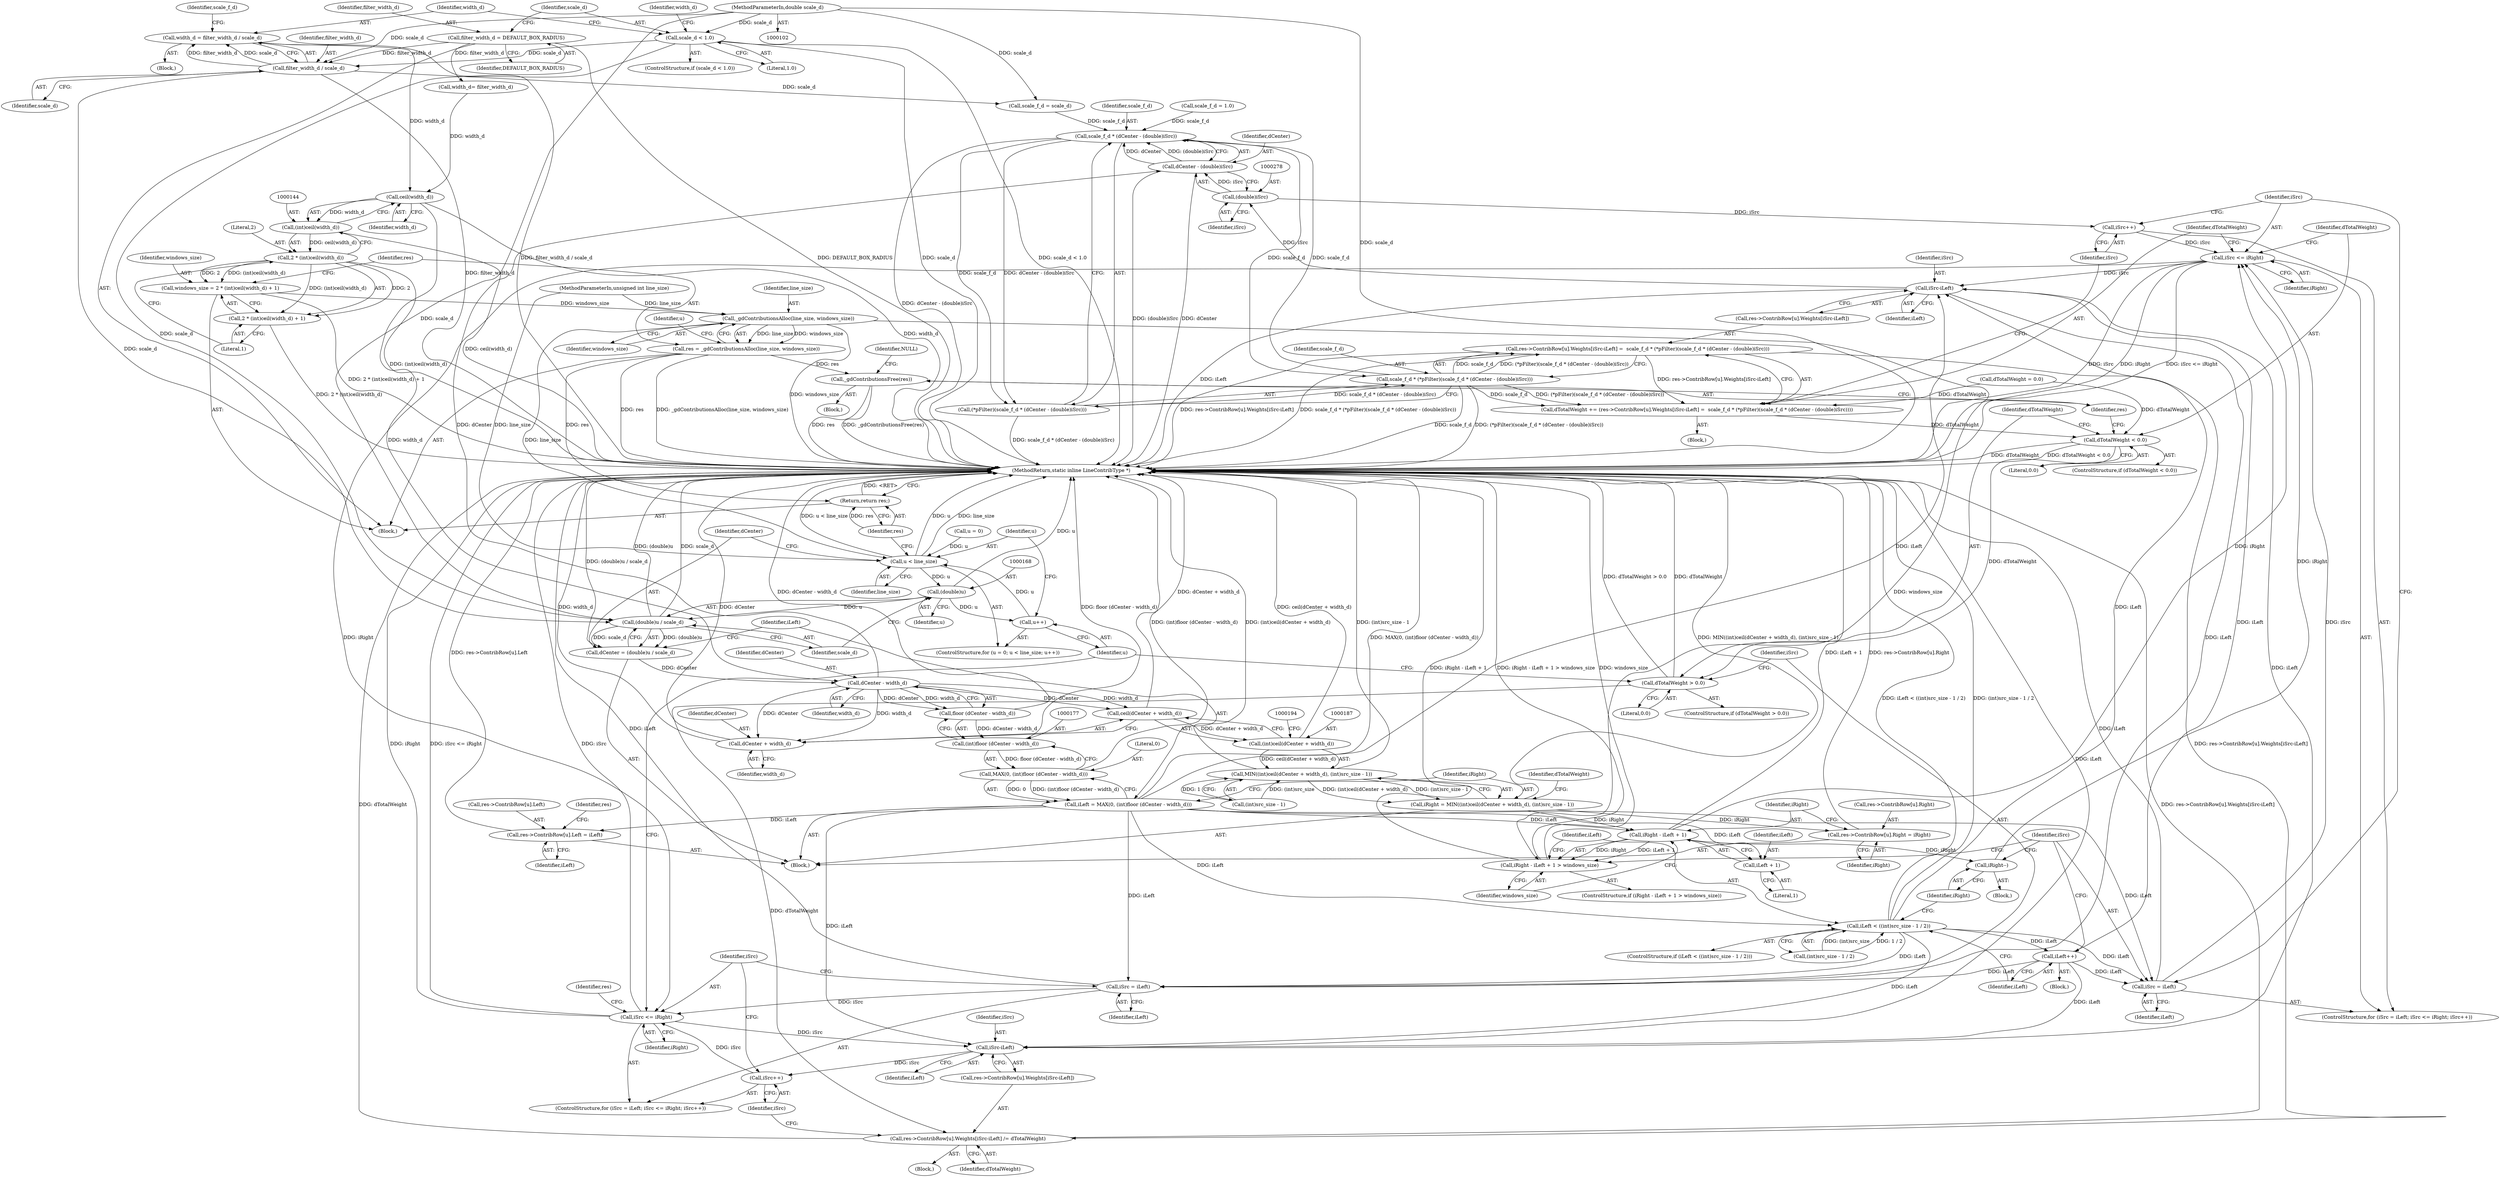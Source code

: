 digraph "1_libgd_4f65a3e4eedaffa1efcf9ee1eb08f0b504fbc31a@integer" {
"1000125" [label="(Call,width_d = filter_width_d / scale_d)"];
"1000127" [label="(Call,filter_width_d / scale_d)"];
"1000114" [label="(Call,filter_width_d = DEFAULT_BOX_RADIUS)"];
"1000121" [label="(Call,scale_d < 1.0)"];
"1000105" [label="(MethodParameterIn,double scale_d)"];
"1000145" [label="(Call,ceil(width_d))"];
"1000143" [label="(Call,(int)ceil(width_d))"];
"1000141" [label="(Call,2 * (int)ceil(width_d))"];
"1000138" [label="(Call,windows_size = 2 * (int)ceil(width_d) + 1)"];
"1000150" [label="(Call,_gdContributionsAlloc(line_size, windows_size))"];
"1000148" [label="(Call,res = _gdContributionsAlloc(line_size, windows_size))"];
"1000285" [label="(Call,_gdContributionsFree(res))"];
"1000317" [label="(Return,return res;)"];
"1000157" [label="(Call,u < line_size)"];
"1000167" [label="(Call,(double)u)"];
"1000160" [label="(Call,u++)"];
"1000166" [label="(Call,(double)u / scale_d)"];
"1000164" [label="(Call,dCenter = (double)u / scale_d)"];
"1000179" [label="(Call,dCenter - width_d)"];
"1000178" [label="(Call,floor (dCenter - width_d))"];
"1000176" [label="(Call,(int)floor (dCenter - width_d))"];
"1000174" [label="(Call,MAX(0, (int)floor (dCenter - width_d)))"];
"1000172" [label="(Call,iLeft = MAX(0, (int)floor (dCenter - width_d)))"];
"1000202" [label="(Call,res->ContribRow[u].Left = iLeft)"];
"1000222" [label="(Call,iRight - iLeft + 1)"];
"1000221" [label="(Call,iRight - iLeft + 1 > windows_size)"];
"1000244" [label="(Call,iRight--)"];
"1000250" [label="(Call,iSrc <= iRight)"];
"1000267" [label="(Call,iSrc-iLeft)"];
"1000277" [label="(Call,(double)iSrc)"];
"1000253" [label="(Call,iSrc++)"];
"1000275" [label="(Call,dCenter - (double)iSrc)"];
"1000273" [label="(Call,scale_f_d * (dCenter - (double)iSrc))"];
"1000270" [label="(Call,scale_f_d * (*pFilter)(scale_f_d * (dCenter - (double)iSrc)))"];
"1000256" [label="(Call,dTotalWeight += (res->ContribRow[u].Weights[iSrc-iLeft] =  scale_f_d * (*pFilter)(scale_f_d * (dCenter - (double)iSrc))))"];
"1000281" [label="(Call,dTotalWeight < 0.0)"];
"1000290" [label="(Call,dTotalWeight > 0.0)"];
"1000304" [label="(Call,res->ContribRow[u].Weights[iSrc-iLeft] /= dTotalWeight)"];
"1000258" [label="(Call,res->ContribRow[u].Weights[iSrc-iLeft] =  scale_f_d * (*pFilter)(scale_f_d * (dCenter - (double)iSrc)))"];
"1000272" [label="(Call,(*pFilter)(scale_f_d * (dCenter - (double)iSrc)))"];
"1000295" [label="(Call,iSrc = iLeft)"];
"1000298" [label="(Call,iSrc <= iRight)"];
"1000313" [label="(Call,iSrc-iLeft)"];
"1000301" [label="(Call,iSrc++)"];
"1000224" [label="(Call,iLeft + 1)"];
"1000230" [label="(Call,iLeft < ((int)src_size - 1 / 2))"];
"1000240" [label="(Call,iLeft++)"];
"1000247" [label="(Call,iSrc = iLeft)"];
"1000188" [label="(Call,ceil(dCenter + width_d))"];
"1000186" [label="(Call,(int)ceil(dCenter + width_d))"];
"1000185" [label="(Call,MIN((int)ceil(dCenter + width_d), (int)src_size - 1))"];
"1000183" [label="(Call,iRight = MIN((int)ceil(dCenter + width_d), (int)src_size - 1))"];
"1000211" [label="(Call,res->ContribRow[u].Right = iRight)"];
"1000189" [label="(Call,dCenter + width_d)"];
"1000140" [label="(Call,2 * (int)ceil(width_d) + 1)"];
"1000281" [label="(Call,dTotalWeight < 0.0)"];
"1000222" [label="(Call,iRight - iLeft + 1)"];
"1000273" [label="(Call,scale_f_d * (dCenter - (double)iSrc))"];
"1000188" [label="(Call,ceil(dCenter + width_d))"];
"1000240" [label="(Call,iLeft++)"];
"1000116" [label="(Identifier,DEFAULT_BOX_RADIUS)"];
"1000192" [label="(Call,(int)src_size - 1)"];
"1000303" [label="(Block,)"];
"1000183" [label="(Call,iRight = MIN((int)ceil(dCenter + width_d), (int)src_size - 1))"];
"1000219" [label="(Identifier,iRight)"];
"1000291" [label="(Identifier,dTotalWeight)"];
"1000199" [label="(Identifier,dTotalWeight)"];
"1000125" [label="(Call,width_d = filter_width_d / scale_d)"];
"1000285" [label="(Call,_gdContributionsFree(res))"];
"1000186" [label="(Call,(int)ceil(dCenter + width_d))"];
"1000105" [label="(MethodParameterIn,double scale_d)"];
"1000257" [label="(Identifier,dTotalWeight)"];
"1000302" [label="(Identifier,iSrc)"];
"1000231" [label="(Identifier,iLeft)"];
"1000110" [label="(Call,scale_f_d = 1.0)"];
"1000300" [label="(Identifier,iRight)"];
"1000270" [label="(Call,scale_f_d * (*pFilter)(scale_f_d * (dCenter - (double)iSrc)))"];
"1000309" [label="(Identifier,res)"];
"1000166" [label="(Call,(double)u / scale_d)"];
"1000202" [label="(Call,res->ContribRow[u].Left = iLeft)"];
"1000140" [label="(Call,2 * (int)ceil(width_d) + 1)"];
"1000128" [label="(Identifier,filter_width_d)"];
"1000227" [label="(Identifier,windows_size)"];
"1000172" [label="(Call,iLeft = MAX(0, (int)floor (dCenter - width_d)))"];
"1000271" [label="(Identifier,scale_f_d)"];
"1000290" [label="(Call,dTotalWeight > 0.0)"];
"1000211" [label="(Call,res->ContribRow[u].Right = iRight)"];
"1000256" [label="(Call,dTotalWeight += (res->ContribRow[u].Weights[iSrc-iLeft] =  scale_f_d * (*pFilter)(scale_f_d * (dCenter - (double)iSrc))))"];
"1000143" [label="(Call,(int)ceil(width_d))"];
"1000230" [label="(Call,iLeft < ((int)src_size - 1 / 2))"];
"1000250" [label="(Call,iSrc <= iRight)"];
"1000232" [label="(Call,(int)src_size - 1 / 2)"];
"1000280" [label="(ControlStructure,if (dTotalWeight < 0.0))"];
"1000304" [label="(Call,res->ContribRow[u].Weights[iSrc-iLeft] /= dTotalWeight)"];
"1000314" [label="(Identifier,iSrc)"];
"1000131" [label="(Identifier,scale_f_d)"];
"1000258" [label="(Call,res->ContribRow[u].Weights[iSrc-iLeft] =  scale_f_d * (*pFilter)(scale_f_d * (dCenter - (double)iSrc)))"];
"1000180" [label="(Identifier,dCenter)"];
"1000292" [label="(Literal,0.0)"];
"1000282" [label="(Identifier,dTotalWeight)"];
"1000127" [label="(Call,filter_width_d / scale_d)"];
"1000269" [label="(Identifier,iLeft)"];
"1000241" [label="(Identifier,iLeft)"];
"1000239" [label="(Block,)"];
"1000151" [label="(Identifier,line_size)"];
"1000121" [label="(Call,scale_d < 1.0)"];
"1000255" [label="(Block,)"];
"1000286" [label="(Identifier,res)"];
"1000318" [label="(Identifier,res)"];
"1000246" [label="(ControlStructure,for (iSrc = iLeft; iSrc <= iRight; iSrc++))"];
"1000316" [label="(Identifier,dTotalWeight)"];
"1000289" [label="(ControlStructure,if (dTotalWeight > 0.0))"];
"1000181" [label="(Identifier,width_d)"];
"1000223" [label="(Identifier,iRight)"];
"1000185" [label="(Call,MIN((int)ceil(dCenter + width_d), (int)src_size - 1))"];
"1000249" [label="(Identifier,iLeft)"];
"1000274" [label="(Identifier,scale_f_d)"];
"1000162" [label="(Block,)"];
"1000276" [label="(Identifier,dCenter)"];
"1000135" [label="(Call,width_d= filter_width_d)"];
"1000294" [label="(ControlStructure,for (iSrc = iLeft; iSrc <= iRight; iSrc++))"];
"1000165" [label="(Identifier,dCenter)"];
"1000215" [label="(Identifier,res)"];
"1000164" [label="(Call,dCenter = (double)u / scale_d)"];
"1000267" [label="(Call,iSrc-iLeft)"];
"1000243" [label="(Block,)"];
"1000288" [label="(Identifier,NULL)"];
"1000147" [label="(Literal,1)"];
"1000317" [label="(Return,return res;)"];
"1000284" [label="(Block,)"];
"1000149" [label="(Identifier,res)"];
"1000244" [label="(Call,iRight--)"];
"1000248" [label="(Identifier,iSrc)"];
"1000170" [label="(Identifier,scale_d)"];
"1000254" [label="(Identifier,iSrc)"];
"1000190" [label="(Identifier,dCenter)"];
"1000301" [label="(Call,iSrc++)"];
"1000174" [label="(Call,MAX(0, (int)floor (dCenter - width_d)))"];
"1000158" [label="(Identifier,u)"];
"1000129" [label="(Identifier,scale_d)"];
"1000114" [label="(Call,filter_width_d = DEFAULT_BOX_RADIUS)"];
"1000178" [label="(Call,floor (dCenter - width_d))"];
"1000124" [label="(Block,)"];
"1000138" [label="(Call,windows_size = 2 * (int)ceil(width_d) + 1)"];
"1000272" [label="(Call,(*pFilter)(scale_f_d * (dCenter - (double)iSrc)))"];
"1000142" [label="(Literal,2)"];
"1000295" [label="(Call,iSrc = iLeft)"];
"1000169" [label="(Identifier,u)"];
"1000251" [label="(Identifier,iSrc)"];
"1000298" [label="(Call,iSrc <= iRight)"];
"1000226" [label="(Literal,1)"];
"1000115" [label="(Identifier,filter_width_d)"];
"1000176" [label="(Call,(int)floor (dCenter - width_d))"];
"1000299" [label="(Identifier,iSrc)"];
"1000283" [label="(Literal,0.0)"];
"1000210" [label="(Identifier,iLeft)"];
"1000203" [label="(Call,res->ContribRow[u].Left)"];
"1000120" [label="(ControlStructure,if (scale_d < 1.0))"];
"1000161" [label="(Identifier,u)"];
"1000122" [label="(Identifier,scale_d)"];
"1000139" [label="(Identifier,windows_size)"];
"1000150" [label="(Call,_gdContributionsAlloc(line_size, windows_size))"];
"1000253" [label="(Call,iSrc++)"];
"1000305" [label="(Call,res->ContribRow[u].Weights[iSrc-iLeft])"];
"1000319" [label="(MethodReturn,static inline LineContribType *)"];
"1000167" [label="(Call,(double)u)"];
"1000145" [label="(Call,ceil(width_d))"];
"1000268" [label="(Identifier,iSrc)"];
"1000296" [label="(Identifier,iSrc)"];
"1000220" [label="(ControlStructure,if (iRight - iLeft + 1 > windows_size))"];
"1000245" [label="(Identifier,iRight)"];
"1000103" [label="(MethodParameterIn,unsigned int line_size)"];
"1000153" [label="(ControlStructure,for (u = 0; u < line_size; u++))"];
"1000313" [label="(Call,iSrc-iLeft)"];
"1000157" [label="(Call,u < line_size)"];
"1000123" [label="(Literal,1.0)"];
"1000107" [label="(Block,)"];
"1000136" [label="(Identifier,width_d)"];
"1000155" [label="(Identifier,u)"];
"1000252" [label="(Identifier,iRight)"];
"1000148" [label="(Call,res = _gdContributionsAlloc(line_size, windows_size))"];
"1000212" [label="(Call,res->ContribRow[u].Right)"];
"1000126" [label="(Identifier,width_d)"];
"1000159" [label="(Identifier,line_size)"];
"1000184" [label="(Identifier,iRight)"];
"1000221" [label="(Call,iRight - iLeft + 1 > windows_size)"];
"1000315" [label="(Identifier,iLeft)"];
"1000229" [label="(ControlStructure,if (iLeft < ((int)src_size - 1 / 2)))"];
"1000152" [label="(Identifier,windows_size)"];
"1000189" [label="(Call,dCenter + width_d)"];
"1000225" [label="(Identifier,iLeft)"];
"1000275" [label="(Call,dCenter - (double)iSrc)"];
"1000141" [label="(Call,2 * (int)ceil(width_d))"];
"1000247" [label="(Call,iSrc = iLeft)"];
"1000173" [label="(Identifier,iLeft)"];
"1000259" [label="(Call,res->ContribRow[u].Weights[iSrc-iLeft])"];
"1000224" [label="(Call,iLeft + 1)"];
"1000279" [label="(Identifier,iSrc)"];
"1000198" [label="(Call,dTotalWeight = 0.0)"];
"1000297" [label="(Identifier,iLeft)"];
"1000179" [label="(Call,dCenter - width_d)"];
"1000191" [label="(Identifier,width_d)"];
"1000160" [label="(Call,u++)"];
"1000130" [label="(Call,scale_f_d = scale_d)"];
"1000175" [label="(Literal,0)"];
"1000146" [label="(Identifier,width_d)"];
"1000154" [label="(Call,u = 0)"];
"1000277" [label="(Call,(double)iSrc)"];
"1000125" -> "1000124"  [label="AST: "];
"1000125" -> "1000127"  [label="CFG: "];
"1000126" -> "1000125"  [label="AST: "];
"1000127" -> "1000125"  [label="AST: "];
"1000131" -> "1000125"  [label="CFG: "];
"1000125" -> "1000319"  [label="DDG: filter_width_d / scale_d"];
"1000127" -> "1000125"  [label="DDG: filter_width_d"];
"1000127" -> "1000125"  [label="DDG: scale_d"];
"1000125" -> "1000145"  [label="DDG: width_d"];
"1000127" -> "1000129"  [label="CFG: "];
"1000128" -> "1000127"  [label="AST: "];
"1000129" -> "1000127"  [label="AST: "];
"1000127" -> "1000319"  [label="DDG: filter_width_d"];
"1000114" -> "1000127"  [label="DDG: filter_width_d"];
"1000121" -> "1000127"  [label="DDG: scale_d"];
"1000105" -> "1000127"  [label="DDG: scale_d"];
"1000127" -> "1000130"  [label="DDG: scale_d"];
"1000127" -> "1000166"  [label="DDG: scale_d"];
"1000114" -> "1000107"  [label="AST: "];
"1000114" -> "1000116"  [label="CFG: "];
"1000115" -> "1000114"  [label="AST: "];
"1000116" -> "1000114"  [label="AST: "];
"1000122" -> "1000114"  [label="CFG: "];
"1000114" -> "1000319"  [label="DDG: DEFAULT_BOX_RADIUS"];
"1000114" -> "1000135"  [label="DDG: filter_width_d"];
"1000121" -> "1000120"  [label="AST: "];
"1000121" -> "1000123"  [label="CFG: "];
"1000122" -> "1000121"  [label="AST: "];
"1000123" -> "1000121"  [label="AST: "];
"1000126" -> "1000121"  [label="CFG: "];
"1000136" -> "1000121"  [label="CFG: "];
"1000121" -> "1000319"  [label="DDG: scale_d < 1.0"];
"1000121" -> "1000319"  [label="DDG: scale_d"];
"1000105" -> "1000121"  [label="DDG: scale_d"];
"1000121" -> "1000166"  [label="DDG: scale_d"];
"1000105" -> "1000102"  [label="AST: "];
"1000105" -> "1000319"  [label="DDG: scale_d"];
"1000105" -> "1000130"  [label="DDG: scale_d"];
"1000105" -> "1000166"  [label="DDG: scale_d"];
"1000145" -> "1000143"  [label="AST: "];
"1000145" -> "1000146"  [label="CFG: "];
"1000146" -> "1000145"  [label="AST: "];
"1000143" -> "1000145"  [label="CFG: "];
"1000145" -> "1000319"  [label="DDG: width_d"];
"1000145" -> "1000143"  [label="DDG: width_d"];
"1000135" -> "1000145"  [label="DDG: width_d"];
"1000145" -> "1000179"  [label="DDG: width_d"];
"1000143" -> "1000141"  [label="AST: "];
"1000144" -> "1000143"  [label="AST: "];
"1000141" -> "1000143"  [label="CFG: "];
"1000143" -> "1000319"  [label="DDG: ceil(width_d)"];
"1000143" -> "1000141"  [label="DDG: ceil(width_d)"];
"1000141" -> "1000140"  [label="AST: "];
"1000142" -> "1000141"  [label="AST: "];
"1000147" -> "1000141"  [label="CFG: "];
"1000141" -> "1000319"  [label="DDG: (int)ceil(width_d)"];
"1000141" -> "1000138"  [label="DDG: 2"];
"1000141" -> "1000138"  [label="DDG: (int)ceil(width_d)"];
"1000141" -> "1000140"  [label="DDG: 2"];
"1000141" -> "1000140"  [label="DDG: (int)ceil(width_d)"];
"1000138" -> "1000107"  [label="AST: "];
"1000138" -> "1000140"  [label="CFG: "];
"1000139" -> "1000138"  [label="AST: "];
"1000140" -> "1000138"  [label="AST: "];
"1000149" -> "1000138"  [label="CFG: "];
"1000138" -> "1000319"  [label="DDG: 2 * (int)ceil(width_d) + 1"];
"1000138" -> "1000150"  [label="DDG: windows_size"];
"1000150" -> "1000148"  [label="AST: "];
"1000150" -> "1000152"  [label="CFG: "];
"1000151" -> "1000150"  [label="AST: "];
"1000152" -> "1000150"  [label="AST: "];
"1000148" -> "1000150"  [label="CFG: "];
"1000150" -> "1000319"  [label="DDG: windows_size"];
"1000150" -> "1000148"  [label="DDG: line_size"];
"1000150" -> "1000148"  [label="DDG: windows_size"];
"1000103" -> "1000150"  [label="DDG: line_size"];
"1000150" -> "1000157"  [label="DDG: line_size"];
"1000150" -> "1000221"  [label="DDG: windows_size"];
"1000148" -> "1000107"  [label="AST: "];
"1000149" -> "1000148"  [label="AST: "];
"1000155" -> "1000148"  [label="CFG: "];
"1000148" -> "1000319"  [label="DDG: res"];
"1000148" -> "1000319"  [label="DDG: _gdContributionsAlloc(line_size, windows_size)"];
"1000148" -> "1000285"  [label="DDG: res"];
"1000148" -> "1000317"  [label="DDG: res"];
"1000285" -> "1000284"  [label="AST: "];
"1000285" -> "1000286"  [label="CFG: "];
"1000286" -> "1000285"  [label="AST: "];
"1000288" -> "1000285"  [label="CFG: "];
"1000285" -> "1000319"  [label="DDG: res"];
"1000285" -> "1000319"  [label="DDG: _gdContributionsFree(res)"];
"1000317" -> "1000107"  [label="AST: "];
"1000317" -> "1000318"  [label="CFG: "];
"1000318" -> "1000317"  [label="AST: "];
"1000319" -> "1000317"  [label="CFG: "];
"1000317" -> "1000319"  [label="DDG: <RET>"];
"1000318" -> "1000317"  [label="DDG: res"];
"1000157" -> "1000153"  [label="AST: "];
"1000157" -> "1000159"  [label="CFG: "];
"1000158" -> "1000157"  [label="AST: "];
"1000159" -> "1000157"  [label="AST: "];
"1000165" -> "1000157"  [label="CFG: "];
"1000318" -> "1000157"  [label="CFG: "];
"1000157" -> "1000319"  [label="DDG: u < line_size"];
"1000157" -> "1000319"  [label="DDG: line_size"];
"1000157" -> "1000319"  [label="DDG: u"];
"1000154" -> "1000157"  [label="DDG: u"];
"1000160" -> "1000157"  [label="DDG: u"];
"1000103" -> "1000157"  [label="DDG: line_size"];
"1000157" -> "1000167"  [label="DDG: u"];
"1000167" -> "1000166"  [label="AST: "];
"1000167" -> "1000169"  [label="CFG: "];
"1000168" -> "1000167"  [label="AST: "];
"1000169" -> "1000167"  [label="AST: "];
"1000170" -> "1000167"  [label="CFG: "];
"1000167" -> "1000319"  [label="DDG: u"];
"1000167" -> "1000160"  [label="DDG: u"];
"1000167" -> "1000166"  [label="DDG: u"];
"1000160" -> "1000153"  [label="AST: "];
"1000160" -> "1000161"  [label="CFG: "];
"1000161" -> "1000160"  [label="AST: "];
"1000158" -> "1000160"  [label="CFG: "];
"1000166" -> "1000164"  [label="AST: "];
"1000166" -> "1000170"  [label="CFG: "];
"1000170" -> "1000166"  [label="AST: "];
"1000164" -> "1000166"  [label="CFG: "];
"1000166" -> "1000319"  [label="DDG: (double)u"];
"1000166" -> "1000319"  [label="DDG: scale_d"];
"1000166" -> "1000164"  [label="DDG: (double)u"];
"1000166" -> "1000164"  [label="DDG: scale_d"];
"1000164" -> "1000162"  [label="AST: "];
"1000165" -> "1000164"  [label="AST: "];
"1000173" -> "1000164"  [label="CFG: "];
"1000164" -> "1000319"  [label="DDG: (double)u / scale_d"];
"1000164" -> "1000179"  [label="DDG: dCenter"];
"1000179" -> "1000178"  [label="AST: "];
"1000179" -> "1000181"  [label="CFG: "];
"1000180" -> "1000179"  [label="AST: "];
"1000181" -> "1000179"  [label="AST: "];
"1000178" -> "1000179"  [label="CFG: "];
"1000179" -> "1000178"  [label="DDG: dCenter"];
"1000179" -> "1000178"  [label="DDG: width_d"];
"1000179" -> "1000188"  [label="DDG: dCenter"];
"1000179" -> "1000188"  [label="DDG: width_d"];
"1000179" -> "1000189"  [label="DDG: dCenter"];
"1000179" -> "1000189"  [label="DDG: width_d"];
"1000179" -> "1000275"  [label="DDG: dCenter"];
"1000178" -> "1000176"  [label="AST: "];
"1000176" -> "1000178"  [label="CFG: "];
"1000178" -> "1000319"  [label="DDG: dCenter - width_d"];
"1000178" -> "1000176"  [label="DDG: dCenter - width_d"];
"1000176" -> "1000174"  [label="AST: "];
"1000177" -> "1000176"  [label="AST: "];
"1000174" -> "1000176"  [label="CFG: "];
"1000176" -> "1000319"  [label="DDG: floor (dCenter - width_d)"];
"1000176" -> "1000174"  [label="DDG: floor (dCenter - width_d)"];
"1000174" -> "1000172"  [label="AST: "];
"1000175" -> "1000174"  [label="AST: "];
"1000172" -> "1000174"  [label="CFG: "];
"1000174" -> "1000319"  [label="DDG: (int)floor (dCenter - width_d)"];
"1000174" -> "1000172"  [label="DDG: 0"];
"1000174" -> "1000172"  [label="DDG: (int)floor (dCenter - width_d)"];
"1000172" -> "1000162"  [label="AST: "];
"1000173" -> "1000172"  [label="AST: "];
"1000184" -> "1000172"  [label="CFG: "];
"1000172" -> "1000319"  [label="DDG: MAX(0, (int)floor (dCenter - width_d))"];
"1000172" -> "1000202"  [label="DDG: iLeft"];
"1000172" -> "1000222"  [label="DDG: iLeft"];
"1000172" -> "1000224"  [label="DDG: iLeft"];
"1000172" -> "1000230"  [label="DDG: iLeft"];
"1000172" -> "1000247"  [label="DDG: iLeft"];
"1000172" -> "1000267"  [label="DDG: iLeft"];
"1000172" -> "1000295"  [label="DDG: iLeft"];
"1000172" -> "1000313"  [label="DDG: iLeft"];
"1000202" -> "1000162"  [label="AST: "];
"1000202" -> "1000210"  [label="CFG: "];
"1000203" -> "1000202"  [label="AST: "];
"1000210" -> "1000202"  [label="AST: "];
"1000215" -> "1000202"  [label="CFG: "];
"1000202" -> "1000319"  [label="DDG: res->ContribRow[u].Left"];
"1000222" -> "1000221"  [label="AST: "];
"1000222" -> "1000224"  [label="CFG: "];
"1000223" -> "1000222"  [label="AST: "];
"1000224" -> "1000222"  [label="AST: "];
"1000227" -> "1000222"  [label="CFG: "];
"1000222" -> "1000319"  [label="DDG: iLeft + 1"];
"1000222" -> "1000221"  [label="DDG: iRight"];
"1000222" -> "1000221"  [label="DDG: iLeft + 1"];
"1000183" -> "1000222"  [label="DDG: iRight"];
"1000222" -> "1000244"  [label="DDG: iRight"];
"1000222" -> "1000250"  [label="DDG: iRight"];
"1000221" -> "1000220"  [label="AST: "];
"1000221" -> "1000227"  [label="CFG: "];
"1000227" -> "1000221"  [label="AST: "];
"1000231" -> "1000221"  [label="CFG: "];
"1000248" -> "1000221"  [label="CFG: "];
"1000221" -> "1000319"  [label="DDG: iRight - iLeft + 1 > windows_size"];
"1000221" -> "1000319"  [label="DDG: windows_size"];
"1000221" -> "1000319"  [label="DDG: iRight - iLeft + 1"];
"1000244" -> "1000243"  [label="AST: "];
"1000244" -> "1000245"  [label="CFG: "];
"1000245" -> "1000244"  [label="AST: "];
"1000248" -> "1000244"  [label="CFG: "];
"1000244" -> "1000250"  [label="DDG: iRight"];
"1000250" -> "1000246"  [label="AST: "];
"1000250" -> "1000252"  [label="CFG: "];
"1000251" -> "1000250"  [label="AST: "];
"1000252" -> "1000250"  [label="AST: "];
"1000257" -> "1000250"  [label="CFG: "];
"1000282" -> "1000250"  [label="CFG: "];
"1000250" -> "1000319"  [label="DDG: iSrc"];
"1000250" -> "1000319"  [label="DDG: iRight"];
"1000250" -> "1000319"  [label="DDG: iSrc <= iRight"];
"1000247" -> "1000250"  [label="DDG: iSrc"];
"1000253" -> "1000250"  [label="DDG: iSrc"];
"1000250" -> "1000267"  [label="DDG: iSrc"];
"1000250" -> "1000298"  [label="DDG: iRight"];
"1000267" -> "1000259"  [label="AST: "];
"1000267" -> "1000269"  [label="CFG: "];
"1000268" -> "1000267"  [label="AST: "];
"1000269" -> "1000267"  [label="AST: "];
"1000259" -> "1000267"  [label="CFG: "];
"1000267" -> "1000319"  [label="DDG: iLeft"];
"1000230" -> "1000267"  [label="DDG: iLeft"];
"1000240" -> "1000267"  [label="DDG: iLeft"];
"1000267" -> "1000277"  [label="DDG: iSrc"];
"1000267" -> "1000295"  [label="DDG: iLeft"];
"1000267" -> "1000313"  [label="DDG: iLeft"];
"1000277" -> "1000275"  [label="AST: "];
"1000277" -> "1000279"  [label="CFG: "];
"1000278" -> "1000277"  [label="AST: "];
"1000279" -> "1000277"  [label="AST: "];
"1000275" -> "1000277"  [label="CFG: "];
"1000277" -> "1000253"  [label="DDG: iSrc"];
"1000277" -> "1000275"  [label="DDG: iSrc"];
"1000253" -> "1000246"  [label="AST: "];
"1000253" -> "1000254"  [label="CFG: "];
"1000254" -> "1000253"  [label="AST: "];
"1000251" -> "1000253"  [label="CFG: "];
"1000275" -> "1000273"  [label="AST: "];
"1000276" -> "1000275"  [label="AST: "];
"1000273" -> "1000275"  [label="CFG: "];
"1000275" -> "1000319"  [label="DDG: dCenter"];
"1000275" -> "1000319"  [label="DDG: (double)iSrc"];
"1000275" -> "1000273"  [label="DDG: dCenter"];
"1000275" -> "1000273"  [label="DDG: (double)iSrc"];
"1000273" -> "1000272"  [label="AST: "];
"1000274" -> "1000273"  [label="AST: "];
"1000272" -> "1000273"  [label="CFG: "];
"1000273" -> "1000319"  [label="DDG: dCenter - (double)iSrc"];
"1000273" -> "1000270"  [label="DDG: scale_f_d"];
"1000273" -> "1000272"  [label="DDG: scale_f_d"];
"1000273" -> "1000272"  [label="DDG: dCenter - (double)iSrc"];
"1000130" -> "1000273"  [label="DDG: scale_f_d"];
"1000110" -> "1000273"  [label="DDG: scale_f_d"];
"1000270" -> "1000273"  [label="DDG: scale_f_d"];
"1000270" -> "1000258"  [label="AST: "];
"1000270" -> "1000272"  [label="CFG: "];
"1000271" -> "1000270"  [label="AST: "];
"1000272" -> "1000270"  [label="AST: "];
"1000258" -> "1000270"  [label="CFG: "];
"1000270" -> "1000319"  [label="DDG: (*pFilter)(scale_f_d * (dCenter - (double)iSrc))"];
"1000270" -> "1000319"  [label="DDG: scale_f_d"];
"1000270" -> "1000256"  [label="DDG: scale_f_d"];
"1000270" -> "1000256"  [label="DDG: (*pFilter)(scale_f_d * (dCenter - (double)iSrc))"];
"1000270" -> "1000258"  [label="DDG: scale_f_d"];
"1000270" -> "1000258"  [label="DDG: (*pFilter)(scale_f_d * (dCenter - (double)iSrc))"];
"1000272" -> "1000270"  [label="DDG: scale_f_d * (dCenter - (double)iSrc)"];
"1000256" -> "1000255"  [label="AST: "];
"1000256" -> "1000258"  [label="CFG: "];
"1000257" -> "1000256"  [label="AST: "];
"1000258" -> "1000256"  [label="AST: "];
"1000254" -> "1000256"  [label="CFG: "];
"1000198" -> "1000256"  [label="DDG: dTotalWeight"];
"1000258" -> "1000256"  [label="DDG: res->ContribRow[u].Weights[iSrc-iLeft]"];
"1000256" -> "1000281"  [label="DDG: dTotalWeight"];
"1000281" -> "1000280"  [label="AST: "];
"1000281" -> "1000283"  [label="CFG: "];
"1000282" -> "1000281"  [label="AST: "];
"1000283" -> "1000281"  [label="AST: "];
"1000286" -> "1000281"  [label="CFG: "];
"1000291" -> "1000281"  [label="CFG: "];
"1000281" -> "1000319"  [label="DDG: dTotalWeight"];
"1000281" -> "1000319"  [label="DDG: dTotalWeight < 0.0"];
"1000198" -> "1000281"  [label="DDG: dTotalWeight"];
"1000281" -> "1000290"  [label="DDG: dTotalWeight"];
"1000290" -> "1000289"  [label="AST: "];
"1000290" -> "1000292"  [label="CFG: "];
"1000291" -> "1000290"  [label="AST: "];
"1000292" -> "1000290"  [label="AST: "];
"1000296" -> "1000290"  [label="CFG: "];
"1000161" -> "1000290"  [label="CFG: "];
"1000290" -> "1000319"  [label="DDG: dTotalWeight"];
"1000290" -> "1000319"  [label="DDG: dTotalWeight > 0.0"];
"1000290" -> "1000304"  [label="DDG: dTotalWeight"];
"1000304" -> "1000303"  [label="AST: "];
"1000304" -> "1000316"  [label="CFG: "];
"1000305" -> "1000304"  [label="AST: "];
"1000316" -> "1000304"  [label="AST: "];
"1000302" -> "1000304"  [label="CFG: "];
"1000304" -> "1000319"  [label="DDG: dTotalWeight"];
"1000304" -> "1000319"  [label="DDG: res->ContribRow[u].Weights[iSrc-iLeft]"];
"1000258" -> "1000304"  [label="DDG: res->ContribRow[u].Weights[iSrc-iLeft]"];
"1000259" -> "1000258"  [label="AST: "];
"1000258" -> "1000319"  [label="DDG: res->ContribRow[u].Weights[iSrc-iLeft]"];
"1000258" -> "1000319"  [label="DDG: scale_f_d * (*pFilter)(scale_f_d * (dCenter - (double)iSrc))"];
"1000272" -> "1000319"  [label="DDG: scale_f_d * (dCenter - (double)iSrc)"];
"1000295" -> "1000294"  [label="AST: "];
"1000295" -> "1000297"  [label="CFG: "];
"1000296" -> "1000295"  [label="AST: "];
"1000297" -> "1000295"  [label="AST: "];
"1000299" -> "1000295"  [label="CFG: "];
"1000295" -> "1000319"  [label="DDG: iLeft"];
"1000230" -> "1000295"  [label="DDG: iLeft"];
"1000240" -> "1000295"  [label="DDG: iLeft"];
"1000295" -> "1000298"  [label="DDG: iSrc"];
"1000298" -> "1000294"  [label="AST: "];
"1000298" -> "1000300"  [label="CFG: "];
"1000299" -> "1000298"  [label="AST: "];
"1000300" -> "1000298"  [label="AST: "];
"1000309" -> "1000298"  [label="CFG: "];
"1000161" -> "1000298"  [label="CFG: "];
"1000298" -> "1000319"  [label="DDG: iSrc <= iRight"];
"1000298" -> "1000319"  [label="DDG: iSrc"];
"1000298" -> "1000319"  [label="DDG: iRight"];
"1000301" -> "1000298"  [label="DDG: iSrc"];
"1000298" -> "1000313"  [label="DDG: iSrc"];
"1000313" -> "1000305"  [label="AST: "];
"1000313" -> "1000315"  [label="CFG: "];
"1000314" -> "1000313"  [label="AST: "];
"1000315" -> "1000313"  [label="AST: "];
"1000305" -> "1000313"  [label="CFG: "];
"1000313" -> "1000319"  [label="DDG: iLeft"];
"1000313" -> "1000301"  [label="DDG: iSrc"];
"1000230" -> "1000313"  [label="DDG: iLeft"];
"1000240" -> "1000313"  [label="DDG: iLeft"];
"1000301" -> "1000294"  [label="AST: "];
"1000301" -> "1000302"  [label="CFG: "];
"1000302" -> "1000301"  [label="AST: "];
"1000299" -> "1000301"  [label="CFG: "];
"1000224" -> "1000226"  [label="CFG: "];
"1000225" -> "1000224"  [label="AST: "];
"1000226" -> "1000224"  [label="AST: "];
"1000230" -> "1000229"  [label="AST: "];
"1000230" -> "1000232"  [label="CFG: "];
"1000231" -> "1000230"  [label="AST: "];
"1000232" -> "1000230"  [label="AST: "];
"1000241" -> "1000230"  [label="CFG: "];
"1000245" -> "1000230"  [label="CFG: "];
"1000230" -> "1000319"  [label="DDG: (int)src_size - 1 / 2"];
"1000230" -> "1000319"  [label="DDG: iLeft < ((int)src_size - 1 / 2)"];
"1000232" -> "1000230"  [label="DDG: (int)src_size"];
"1000232" -> "1000230"  [label="DDG: 1 / 2"];
"1000230" -> "1000240"  [label="DDG: iLeft"];
"1000230" -> "1000247"  [label="DDG: iLeft"];
"1000240" -> "1000239"  [label="AST: "];
"1000240" -> "1000241"  [label="CFG: "];
"1000241" -> "1000240"  [label="AST: "];
"1000248" -> "1000240"  [label="CFG: "];
"1000240" -> "1000247"  [label="DDG: iLeft"];
"1000247" -> "1000246"  [label="AST: "];
"1000247" -> "1000249"  [label="CFG: "];
"1000248" -> "1000247"  [label="AST: "];
"1000249" -> "1000247"  [label="AST: "];
"1000251" -> "1000247"  [label="CFG: "];
"1000247" -> "1000319"  [label="DDG: iLeft"];
"1000188" -> "1000186"  [label="AST: "];
"1000188" -> "1000189"  [label="CFG: "];
"1000189" -> "1000188"  [label="AST: "];
"1000186" -> "1000188"  [label="CFG: "];
"1000188" -> "1000319"  [label="DDG: dCenter + width_d"];
"1000188" -> "1000186"  [label="DDG: dCenter + width_d"];
"1000186" -> "1000185"  [label="AST: "];
"1000187" -> "1000186"  [label="AST: "];
"1000194" -> "1000186"  [label="CFG: "];
"1000186" -> "1000319"  [label="DDG: ceil(dCenter + width_d)"];
"1000186" -> "1000185"  [label="DDG: ceil(dCenter + width_d)"];
"1000185" -> "1000183"  [label="AST: "];
"1000185" -> "1000192"  [label="CFG: "];
"1000192" -> "1000185"  [label="AST: "];
"1000183" -> "1000185"  [label="CFG: "];
"1000185" -> "1000319"  [label="DDG: (int)ceil(dCenter + width_d)"];
"1000185" -> "1000319"  [label="DDG: (int)src_size - 1"];
"1000185" -> "1000183"  [label="DDG: (int)ceil(dCenter + width_d)"];
"1000185" -> "1000183"  [label="DDG: (int)src_size - 1"];
"1000192" -> "1000185"  [label="DDG: (int)src_size"];
"1000192" -> "1000185"  [label="DDG: 1"];
"1000183" -> "1000162"  [label="AST: "];
"1000184" -> "1000183"  [label="AST: "];
"1000199" -> "1000183"  [label="CFG: "];
"1000183" -> "1000319"  [label="DDG: MIN((int)ceil(dCenter + width_d), (int)src_size - 1)"];
"1000183" -> "1000211"  [label="DDG: iRight"];
"1000211" -> "1000162"  [label="AST: "];
"1000211" -> "1000219"  [label="CFG: "];
"1000212" -> "1000211"  [label="AST: "];
"1000219" -> "1000211"  [label="AST: "];
"1000223" -> "1000211"  [label="CFG: "];
"1000211" -> "1000319"  [label="DDG: res->ContribRow[u].Right"];
"1000189" -> "1000191"  [label="CFG: "];
"1000190" -> "1000189"  [label="AST: "];
"1000191" -> "1000189"  [label="AST: "];
"1000189" -> "1000319"  [label="DDG: dCenter"];
"1000189" -> "1000319"  [label="DDG: width_d"];
"1000140" -> "1000147"  [label="CFG: "];
"1000147" -> "1000140"  [label="AST: "];
"1000140" -> "1000319"  [label="DDG: 2 * (int)ceil(width_d)"];
}
